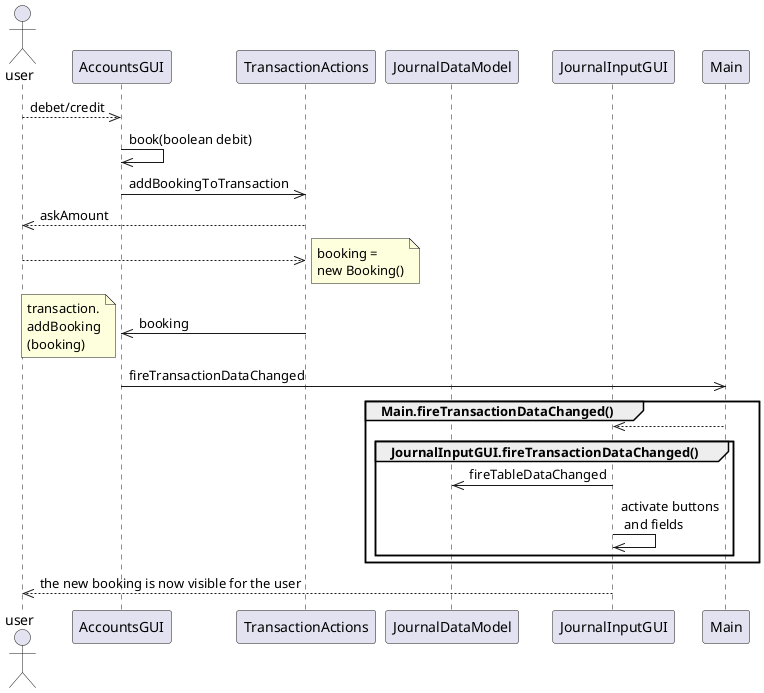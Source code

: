 @startuml
actor user
participant AccountsGUI
participant TransactionActions
participant JournalDataModel
participant JournalInputGUI
participant Main

user-->>AccountsGUI:debet/credit
AccountsGUI->>AccountsGUI:book(boolean debit)
AccountsGUI->>TransactionActions:addBookingToTransaction
TransactionActions-->>user:askAmount
user-->>TransactionActions
note right:booking =\nnew Booking()
TransactionActions->>AccountsGUI:booking
note left:transaction.\naddBooking\n(booking)
AccountsGUI->>Main:fireTransactionDataChanged
group Main.fireTransactionDataChanged()
Main-->>JournalInputGUI
group JournalInputGUI.fireTransactionDataChanged()
JournalInputGUI->>JournalDataModel:fireTableDataChanged
JournalInputGUI->>JournalInputGUI:activate buttons\n and fields
end
end
JournalInputGUI-->>user:the new booking is now visible for the user
@enduml

